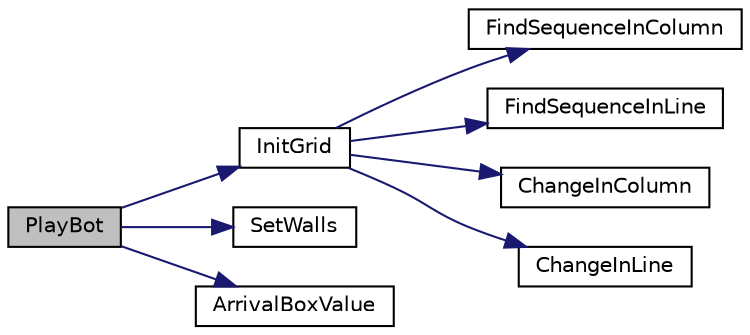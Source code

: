 digraph "PlayBot"
{
 // LATEX_PDF_SIZE
  edge [fontname="Helvetica",fontsize="10",labelfontname="Helvetica",labelfontsize="10"];
  node [fontname="Helvetica",fontsize="10",shape=record];
  rankdir="LR";
  Node0 [label="PlayBot",height=0.2,width=0.4,color="black", fillcolor="grey75", style="filled", fontcolor="black",tooltip="Do all bot stuff, such as unch Bot menu, play the games..."];
  Node0 -> Node1 [color="midnightblue",fontsize="10",style="solid",fontname="Helvetica"];
  Node1 [label="InitGrid",height=0.2,width=0.4,color="black", fillcolor="white", style="filled",URL="$grid__managing_8h.html#a8d162fb695af1d66bf0d541ff9bbdedb",tooltip="Makes a new grid without sequences."];
  Node1 -> Node2 [color="midnightblue",fontsize="10",style="solid",fontname="Helvetica"];
  Node2 [label="FindSequenceInColumn",height=0.2,width=0.4,color="black", fillcolor="white", style="filled",URL="$sequence__managing_8h.html#ab73a1a24e4b8acafebdfeb157f5d0e7f",tooltip="Find all sequences in columns and save their lenght and coordinates."];
  Node1 -> Node3 [color="midnightblue",fontsize="10",style="solid",fontname="Helvetica"];
  Node3 [label="FindSequenceInLine",height=0.2,width=0.4,color="black", fillcolor="white", style="filled",URL="$sequence__managing_8h.html#ab3b8beb40348de7ea09c5029f6e738e3",tooltip="Find all sequences in lines and save their lenght and coordinates."];
  Node1 -> Node4 [color="midnightblue",fontsize="10",style="solid",fontname="Helvetica"];
  Node4 [label="ChangeInColumn",height=0.2,width=0.4,color="black", fillcolor="white", style="filled",URL="$sequence__managing_8h.html#a69c5818b40755b55072909fbc22b8658",tooltip="Delete (if KRemove is true) all found sequences in columns or fill them with new random values (if KR..."];
  Node1 -> Node5 [color="midnightblue",fontsize="10",style="solid",fontname="Helvetica"];
  Node5 [label="ChangeInLine",height=0.2,width=0.4,color="black", fillcolor="white", style="filled",URL="$sequence__managing_8h.html#a655b71ee8cbc782b5ed2b5891c009a0a",tooltip="Delete (if KRemove is true) all found sequences in lines or fill them with new random values (if KRem..."];
  Node0 -> Node6 [color="midnightblue",fontsize="10",style="solid",fontname="Helvetica"];
  Node6 [label="SetWalls",height=0.2,width=0.4,color="black", fillcolor="white", style="filled",URL="$grid__managing_8h.html#adac2cdbfb1ebbd154972259348727588",tooltip="Set each wall of the selected level."];
  Node0 -> Node7 [color="midnightblue",fontsize="10",style="solid",fontname="Helvetica"];
  Node7 [label="ArrivalBoxValue",height=0.2,width=0.4,color="black", fillcolor="white", style="filled",URL="$grid__managing_8h.html#ac968930d55f171f6eaf0a620515727c4",tooltip="Returns the value of the box on wich one the selected box will arrive."];
}
